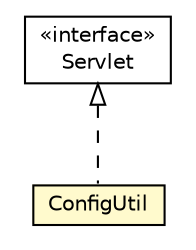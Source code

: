 #!/usr/local/bin/dot
#
# Class diagram 
# Generated by UMLGraph version R5_6-24-gf6e263 (http://www.umlgraph.org/)
#

digraph G {
	edge [fontname="Helvetica",fontsize=10,labelfontname="Helvetica",labelfontsize=10];
	node [fontname="Helvetica",fontsize=10,shape=plaintext];
	nodesep=0.25;
	ranksep=0.5;
	// nl.b3p.brmo.service.util.ConfigUtil
	c5 [label=<<table title="nl.b3p.brmo.service.util.ConfigUtil" border="0" cellborder="1" cellspacing="0" cellpadding="2" port="p" bgcolor="lemonChiffon" href="./ConfigUtil.html">
		<tr><td><table border="0" cellspacing="0" cellpadding="1">
<tr><td align="center" balign="center"> ConfigUtil </td></tr>
		</table></td></tr>
		</table>>, URL="./ConfigUtil.html", fontname="Helvetica", fontcolor="black", fontsize=10.0];
	//nl.b3p.brmo.service.util.ConfigUtil implements javax.servlet.Servlet
	c10:p -> c5:p [dir=back,arrowtail=empty,style=dashed];
	// javax.servlet.Servlet
	c10 [label=<<table title="javax.servlet.Servlet" border="0" cellborder="1" cellspacing="0" cellpadding="2" port="p">
		<tr><td><table border="0" cellspacing="0" cellpadding="1">
<tr><td align="center" balign="center"> &#171;interface&#187; </td></tr>
<tr><td align="center" balign="center"> Servlet </td></tr>
		</table></td></tr>
		</table>>, URL="null", fontname="Helvetica", fontcolor="black", fontsize=10.0];
}

